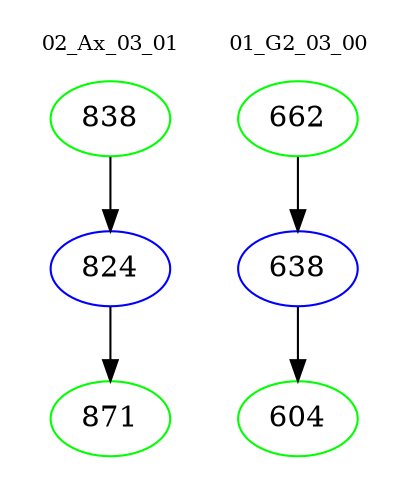 digraph{
subgraph cluster_0 {
color = white
label = "02_Ax_03_01";
fontsize=10;
T0_838 [label="838", color="green"]
T0_838 -> T0_824 [color="black"]
T0_824 [label="824", color="blue"]
T0_824 -> T0_871 [color="black"]
T0_871 [label="871", color="green"]
}
subgraph cluster_1 {
color = white
label = "01_G2_03_00";
fontsize=10;
T1_662 [label="662", color="green"]
T1_662 -> T1_638 [color="black"]
T1_638 [label="638", color="blue"]
T1_638 -> T1_604 [color="black"]
T1_604 [label="604", color="green"]
}
}
